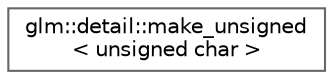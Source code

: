 digraph "Graphical Class Hierarchy"
{
 // LATEX_PDF_SIZE
  bgcolor="transparent";
  edge [fontname=Helvetica,fontsize=10,labelfontname=Helvetica,labelfontsize=10];
  node [fontname=Helvetica,fontsize=10,shape=box,height=0.2,width=0.4];
  rankdir="LR";
  Node0 [id="Node000000",label="glm::detail::make_unsigned\l\< unsigned char \>",height=0.2,width=0.4,color="grey40", fillcolor="white", style="filled",URL="$structglm_1_1detail_1_1make__unsigned_3_01unsigned_01char_01_4.html",tooltip=" "];
}
